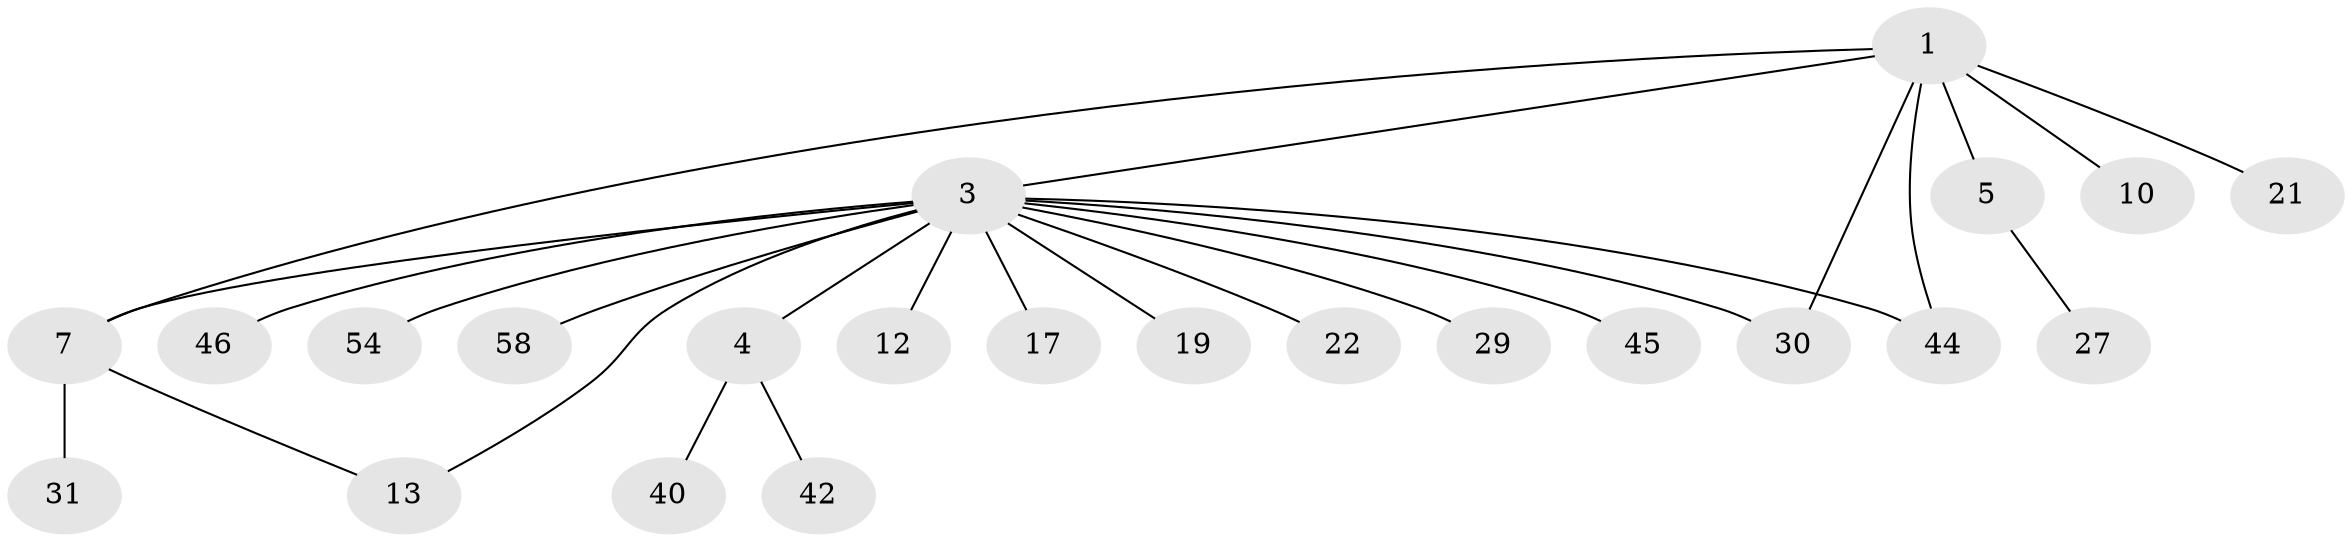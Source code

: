 // original degree distribution, {10: 0.017241379310344827, 6: 0.017241379310344827, 16: 0.017241379310344827, 3: 0.08620689655172414, 2: 0.2413793103448276, 7: 0.017241379310344827, 1: 0.5517241379310345, 5: 0.034482758620689655, 4: 0.017241379310344827}
// Generated by graph-tools (version 1.1) at 2025/18/03/04/25 18:18:29]
// undirected, 23 vertices, 26 edges
graph export_dot {
graph [start="1"]
  node [color=gray90,style=filled];
  1 [super="+24+2+9+20+39+6+25+11"];
  3;
  4;
  5 [super="+8"];
  7 [super="+23+37+56+14"];
  10;
  12 [super="+18"];
  13 [super="+26+16+55+33"];
  17;
  19;
  21;
  22;
  27 [super="+51+34"];
  29 [super="+38"];
  30 [super="+32"];
  31;
  40;
  42;
  44;
  45;
  46 [super="+57"];
  54;
  58;
  1 -- 5 [weight=2];
  1 -- 10;
  1 -- 3;
  1 -- 7;
  1 -- 44;
  1 -- 30;
  1 -- 21;
  3 -- 4;
  3 -- 7 [weight=2];
  3 -- 12;
  3 -- 13;
  3 -- 17;
  3 -- 19;
  3 -- 22;
  3 -- 29;
  3 -- 30;
  3 -- 44;
  3 -- 45;
  3 -- 46;
  3 -- 54;
  3 -- 58;
  4 -- 40;
  4 -- 42;
  5 -- 27;
  7 -- 31;
  7 -- 13;
}
